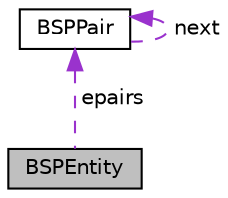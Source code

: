 digraph "BSPEntity"
{
  edge [fontname="Helvetica",fontsize="10",labelfontname="Helvetica",labelfontsize="10"];
  node [fontname="Helvetica",fontsize="10",shape=record];
  Node1 [label="BSPEntity",height=0.2,width=0.4,color="black", fillcolor="grey75", style="filled", fontcolor="black"];
  Node2 -> Node1 [dir="back",color="darkorchid3",fontsize="10",style="dashed",label=" epairs" ];
  Node2 [label="BSPPair",height=0.2,width=0.4,color="black", fillcolor="white", style="filled",URL="$struct_b_s_p_pair.html"];
  Node2 -> Node2 [dir="back",color="darkorchid3",fontsize="10",style="dashed",label=" next" ];
}
